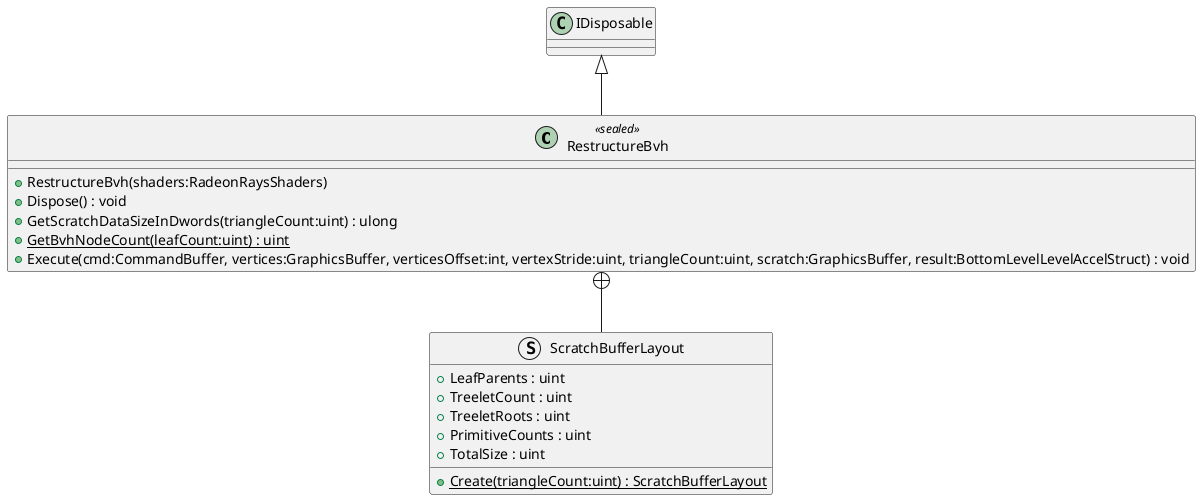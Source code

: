 @startuml
class RestructureBvh <<sealed>> {
    + RestructureBvh(shaders:RadeonRaysShaders)
    + Dispose() : void
    + GetScratchDataSizeInDwords(triangleCount:uint) : ulong
    + {static} GetBvhNodeCount(leafCount:uint) : uint
    + Execute(cmd:CommandBuffer, vertices:GraphicsBuffer, verticesOffset:int, vertexStride:uint, triangleCount:uint, scratch:GraphicsBuffer, result:BottomLevelLevelAccelStruct) : void
}
struct ScratchBufferLayout {
    + LeafParents : uint
    + TreeletCount : uint
    + TreeletRoots : uint
    + PrimitiveCounts : uint
    + TotalSize : uint
    + {static} Create(triangleCount:uint) : ScratchBufferLayout
}
IDisposable <|-- RestructureBvh
RestructureBvh +-- ScratchBufferLayout
@enduml
